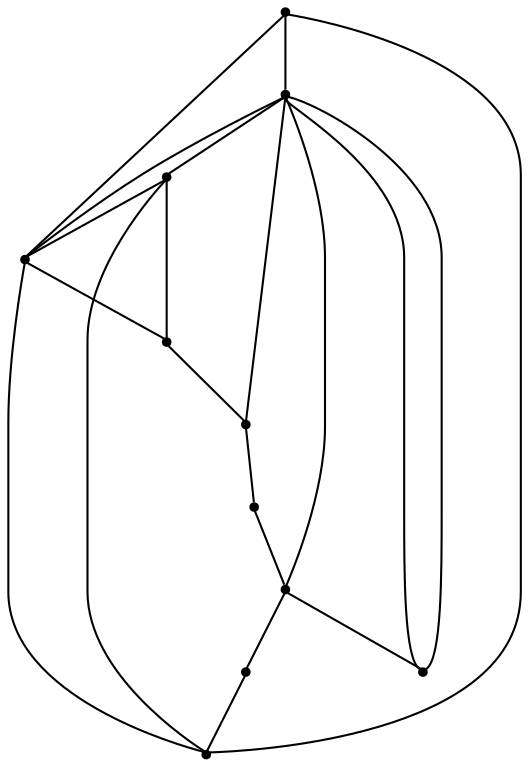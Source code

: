 graph {
  node [shape=point,comment="{\"directed\":false,\"doi\":\"10.1007/978-3-031-22203-0_27\",\"figure\":\"11 (3)\"}"]

  v0 [pos="1642.5325461740122,505.4421921585114"]
  v1 [pos="1509.1779688220186,305.4127776531449"]
  v2 [pos="1509.177968822019,572.1186636603002"]
  v3 [pos="1509.1779688220186,438.7657206567226"]
  v4 [pos="1509.17793702781,505.4422398492402"]
  v5 [pos="1509.1779688220186,672.1292973298998"]
  v6 [pos="1509.17793702781,372.08931274257213"]
  v7 [pos="1409.1620358080238,438.7657206567226"]
  v8 [pos="1309.1461027940286,438.7657206567226"]
  v9 [pos="1359.154037506817,438.76576834745134"]
  v10 [pos="1459.1699705208125,438.76576834745134"]

  v0 -- v1 [id="-1",pos="1642.5325461740122,505.4421921585114 1509.1779688220186,305.4127776531449 1509.1779688220186,305.4127776531449 1509.1779688220186,305.4127776531449"]
  v0 -- v2 [id="-2",pos="1642.5325461740122,505.4421921585114 1509.177968822019,572.1186636603002 1509.177968822019,572.1186636603002 1509.177968822019,572.1186636603002"]
  v5 -- v1 [id="-3",pos="1509.1779688220186,672.1292973298998 1292.4766852424027,672.1293013041272 1292.4766852424027,672.1293013041272 1292.4766852424027,672.1293013041272 1281.3666440790605,672.1293013041272 1275.8073630734036,666.5742852152636 1275.8073630734036,655.4642530375363 1275.8073630734036,322.0818955285921 1275.8073630734036,322.0818955285921 1275.8073630734036,322.0818955285921 1275.8073630734036,310.96346978259874 1281.3666440790605,305.4127776531449 1292.4766852424027,305.4127776531449 1509.1779688220186,305.4127776531449 1509.1779688220186,305.4127776531449 1509.1779688220186,305.4127776531449"]
  v8 -- v5 [id="-4",pos="1309.1461027940286,438.7657206567226 1509.1779688220186,672.1292973298998 1509.1779688220186,672.1292973298998 1509.1779688220186,672.1292973298998"]
  v9 -- v7 [id="-5",pos="1359.154037506817,438.76576834745134 1409.1620358080238,438.7657206567226 1409.1620358080238,438.7657206567226 1409.1620358080238,438.7657206567226"]
  v7 -- v10 [id="-6",pos="1409.1620358080238,438.7657206567226 1459.1699705208125,438.76576834745134 1459.1699705208125,438.76576834745134 1459.1699705208125,438.76576834745134"]
  v10 -- v3 [id="-7",pos="1459.1699705208125,438.76576834745134 1509.1779688220186,438.7657206567226 1509.1779688220186,438.7657206567226 1509.1779688220186,438.7657206567226"]
  v5 -- v9 [id="-8",pos="1509.1779688220186,672.1292973298998 1324.0942454669896,445.6375731487945 1324.0942454669896,445.6375731487945 1324.0942454669896,445.6375731487945 1359.154037506817,438.76576834745134 1359.154037506817,438.76576834745134 1359.154037506817,438.76576834745134"]
  v8 -- v1 [id="-11",pos="1309.1461027940286,438.7657206567226 1509.1779688220186,305.4127776531449 1509.1779688220186,305.4127776531449 1509.1779688220186,305.4127776531449"]
  v8 -- v9 [id="-12",pos="1309.1461027940286,438.7657206567226 1359.154037506817,438.76576834745134 1359.154037506817,438.76576834745134 1359.154037506817,438.76576834745134"]
  v3 -- v2 [id="-14",pos="1509.1779688220186,438.7657206567226 1536.6239062861614,466.2114171342331 1536.6239062861614,466.2114171342331 1536.6239062861614,466.2114171342331 1540.5536704998917,470.141164979927 1542.5165177773906,474.88353105029614 1542.5165177773906,480.4385153453406 1542.5165177773906,530.4458689716822 1542.5165177773906,530.4458689716822 1542.5165177773906,530.4458689716822 1542.5165177773906,536.0008532667266 1540.5536704998917,540.7432193370958 1536.6239062861614,544.6729671827898 1509.177968822019,572.1186636603002 1509.177968822019,572.1186636603002 1509.177968822019,572.1186636603002"]
  v2 -- v4 [id="-16",pos="1509.177968822019,572.1186636603002 1516.0540705755727,555.5163128051519 1516.0540705755727,555.5163128051519 1516.0540705755727,555.5163128051519 1509.17793702781,505.4422398492402 1509.17793702781,505.4422398492402 1509.17793702781,505.4422398492402"]
  v4 -- v2 [id="-28",pos="1509.17793702781,505.4422398492402 1509.177968822019,572.1186636603002 1509.177968822019,572.1186636603002 1509.177968822019,572.1186636603002"]
  v3 -- v4 [id="-29",pos="1509.1779688220186,438.7657206567226 1509.17793702781,505.4422398492402 1509.17793702781,505.4422398492402 1509.17793702781,505.4422398492402"]
  v6 -- v1 [id="-30",pos="1509.17793702781,372.08931274257213 1509.1779688220186,305.4127776531449 1509.1779688220186,305.4127776531449 1509.1779688220186,305.4127776531449"]
  v3 -- v6 [id="-31",pos="1509.1779688220186,438.7657206567226 1509.17793702781,372.08931274257213 1509.17793702781,372.08931274257213 1509.17793702781,372.08931274257213"]
  v5 -- v0 [id="-48",pos="1509.1779688220186,672.1292973298998 1642.5325461740122,505.4421921585114 1642.5325461740122,505.4421921585114 1642.5325461740122,505.4421921585114"]
  v2 -- v5 [id="-49",pos="1509.177968822019,572.1186636603002 1509.1779688220186,672.1292973298998 1509.1779688220186,672.1292973298998 1509.1779688220186,672.1292973298998"]
  v2 -- v8 [id="-50",pos="1509.177968822019,572.1186636603002 1309.1461027940286,438.7657206567226 1309.1461027940286,438.7657206567226 1309.1461027940286,438.7657206567226"]
  v2 -- v7 [id="-52",pos="1509.177968822019,572.1186636603002 1409.1620358080238,438.7657206567226 1409.1620358080238,438.7657206567226 1409.1620358080238,438.7657206567226"]
}